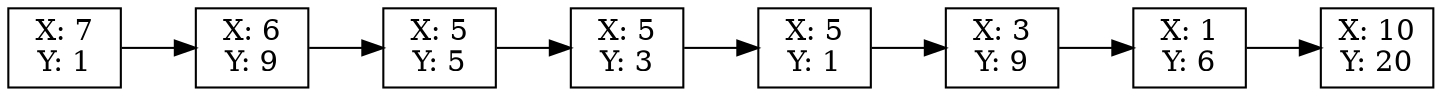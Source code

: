 digraph Tutorial {
graph [rankdir = LR ]
node [shape = box]
0 [label="X: 7
Y: 1"];
0 -> 1
1 [label="X: 6
Y: 9"];
1 -> 2
2 [label="X: 5
Y: 5"];
2 -> 3
3 [label="X: 5
Y: 3"];
3 -> 4
4 [label="X: 5
Y: 1"];
4 -> 5
5 [label="X: 3
Y: 9"];
5 -> 6
6 [label="X: 1
Y: 6"];
6 -> 7
7 [label="X: 10
Y: 20"];
}

